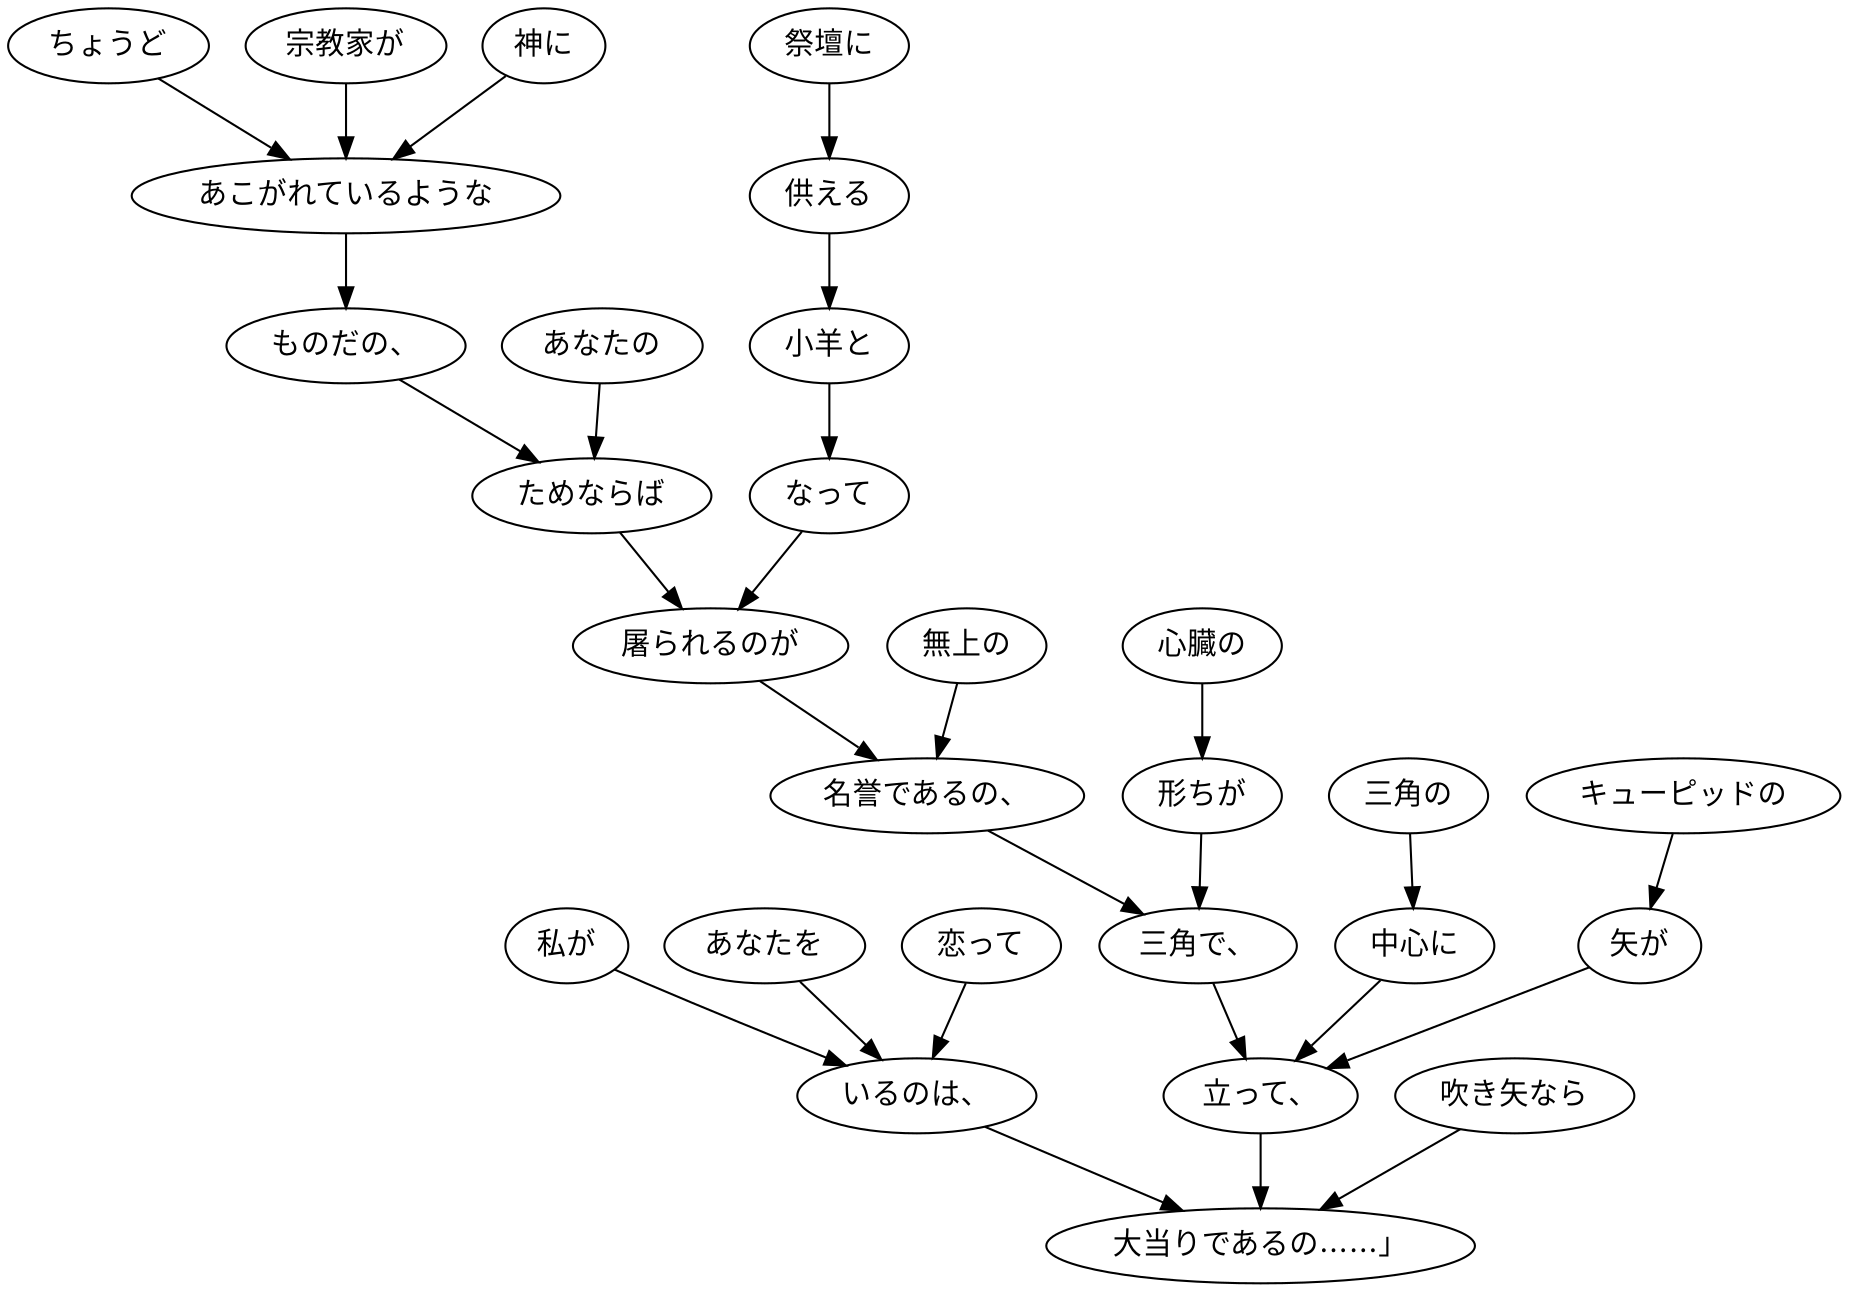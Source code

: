 digraph graph6988 {
	node0 [label="私が"];
	node1 [label="あなたを"];
	node2 [label="恋って"];
	node3 [label="いるのは、"];
	node4 [label="ちょうど"];
	node5 [label="宗教家が"];
	node6 [label="神に"];
	node7 [label="あこがれているような"];
	node8 [label="ものだの、"];
	node9 [label="あなたの"];
	node10 [label="ためならば"];
	node11 [label="祭壇に"];
	node12 [label="供える"];
	node13 [label="小羊と"];
	node14 [label="なって"];
	node15 [label="屠られるのが"];
	node16 [label="無上の"];
	node17 [label="名誉であるの、"];
	node18 [label="心臓の"];
	node19 [label="形ちが"];
	node20 [label="三角で、"];
	node21 [label="三角の"];
	node22 [label="中心に"];
	node23 [label="キューピッドの"];
	node24 [label="矢が"];
	node25 [label="立って、"];
	node26 [label="吹き矢なら"];
	node27 [label="大当りであるの……」"];
	node0 -> node3;
	node1 -> node3;
	node2 -> node3;
	node3 -> node27;
	node4 -> node7;
	node5 -> node7;
	node6 -> node7;
	node7 -> node8;
	node8 -> node10;
	node9 -> node10;
	node10 -> node15;
	node11 -> node12;
	node12 -> node13;
	node13 -> node14;
	node14 -> node15;
	node15 -> node17;
	node16 -> node17;
	node17 -> node20;
	node18 -> node19;
	node19 -> node20;
	node20 -> node25;
	node21 -> node22;
	node22 -> node25;
	node23 -> node24;
	node24 -> node25;
	node25 -> node27;
	node26 -> node27;
}
